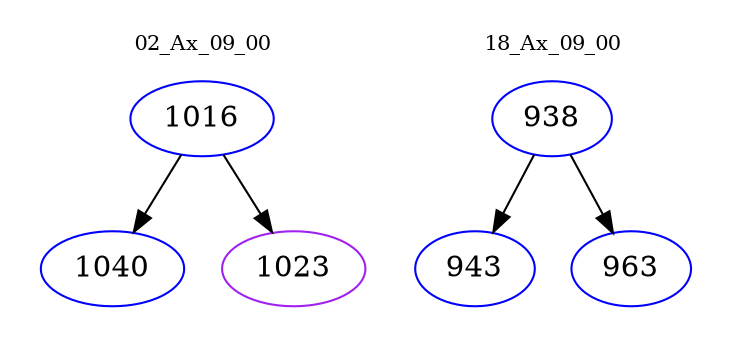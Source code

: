 digraph{
subgraph cluster_0 {
color = white
label = "02_Ax_09_00";
fontsize=10;
T0_1016 [label="1016", color="blue"]
T0_1016 -> T0_1040 [color="black"]
T0_1040 [label="1040", color="blue"]
T0_1016 -> T0_1023 [color="black"]
T0_1023 [label="1023", color="purple"]
}
subgraph cluster_1 {
color = white
label = "18_Ax_09_00";
fontsize=10;
T1_938 [label="938", color="blue"]
T1_938 -> T1_943 [color="black"]
T1_943 [label="943", color="blue"]
T1_938 -> T1_963 [color="black"]
T1_963 [label="963", color="blue"]
}
}
